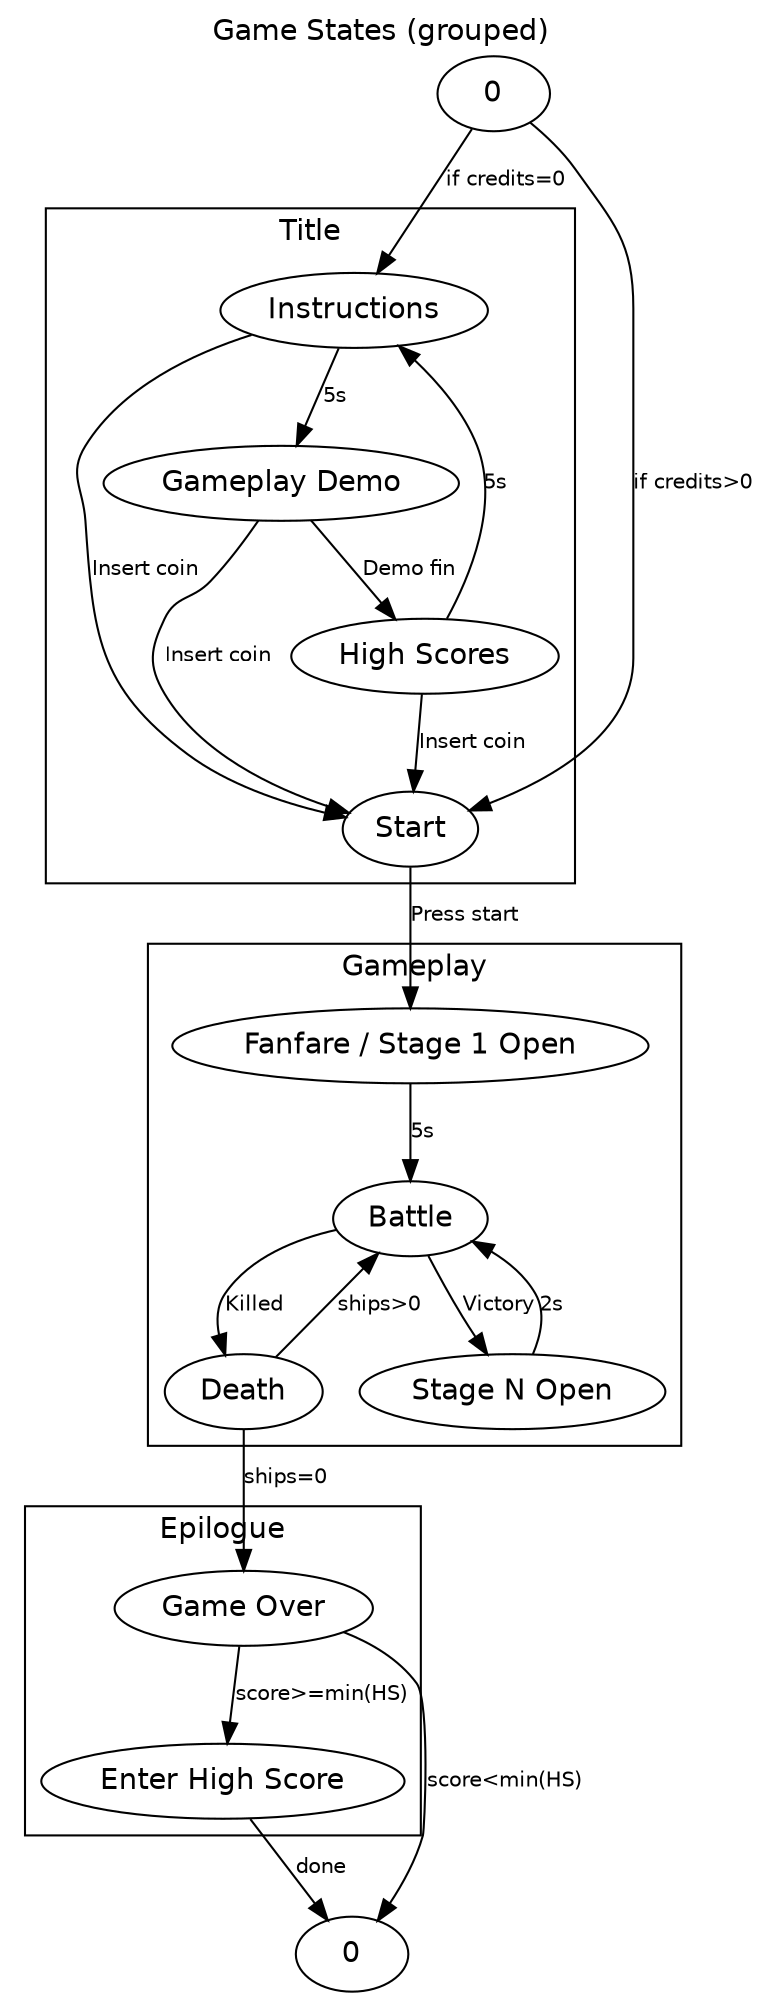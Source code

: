 digraph G {
    labelloc="t";
    label="Game States (grouped)";
    graph [fontname="helvetica"]
    node [fontname="helvetica"]
    edge [fontsize=10 fontname="helvetica"]
    
    ROOT1[label=0]
    ROOT2[label=0]

    ROOT1 -> I[label="if credits=0"]
    ROOT1 -> S[label="if credits>0"]

    subgraph cluster_idle {
      label=Title
      I[label="Instructions"] 
      D[label="Gameplay Demo"]
      HS[label="High Scores"]
      S[label="Start"]
    }

    subgraph cluster_playing {
      label=Gameplay
      FF[label="Fanfare / Stage 1 Open"]
      B[label="Battle"]
      DTH[label="Death"]
      ST[label="Stage N Open"]
    }

    subgraph cluster_finishing {
      label=Epilogue
      EHS[label="Enter High Score"]
      GO[label="Game Over"]
    }

    I -> D[label="5s"]
    D -> HS[label="Demo fin"]
    HS -> I[label="5s"]
    {I D HS} -> S[label="Insert coin"]

    S -> FF[label="Press start"]
    FF -> B[label="5s"]
    B -> ST[label="Victory"]
    ST -> B[label="2s"]

    B -> DTH[label="Killed"]
    DTH -> B[label="ships>0"]
    DTH -> GO[label="ships=0"]

    GO -> EHS[label="score>=min(HS)"]
    GO -> ROOT2[label="score<min(HS)"]
    EHS -> ROOT2[label="done"]

}